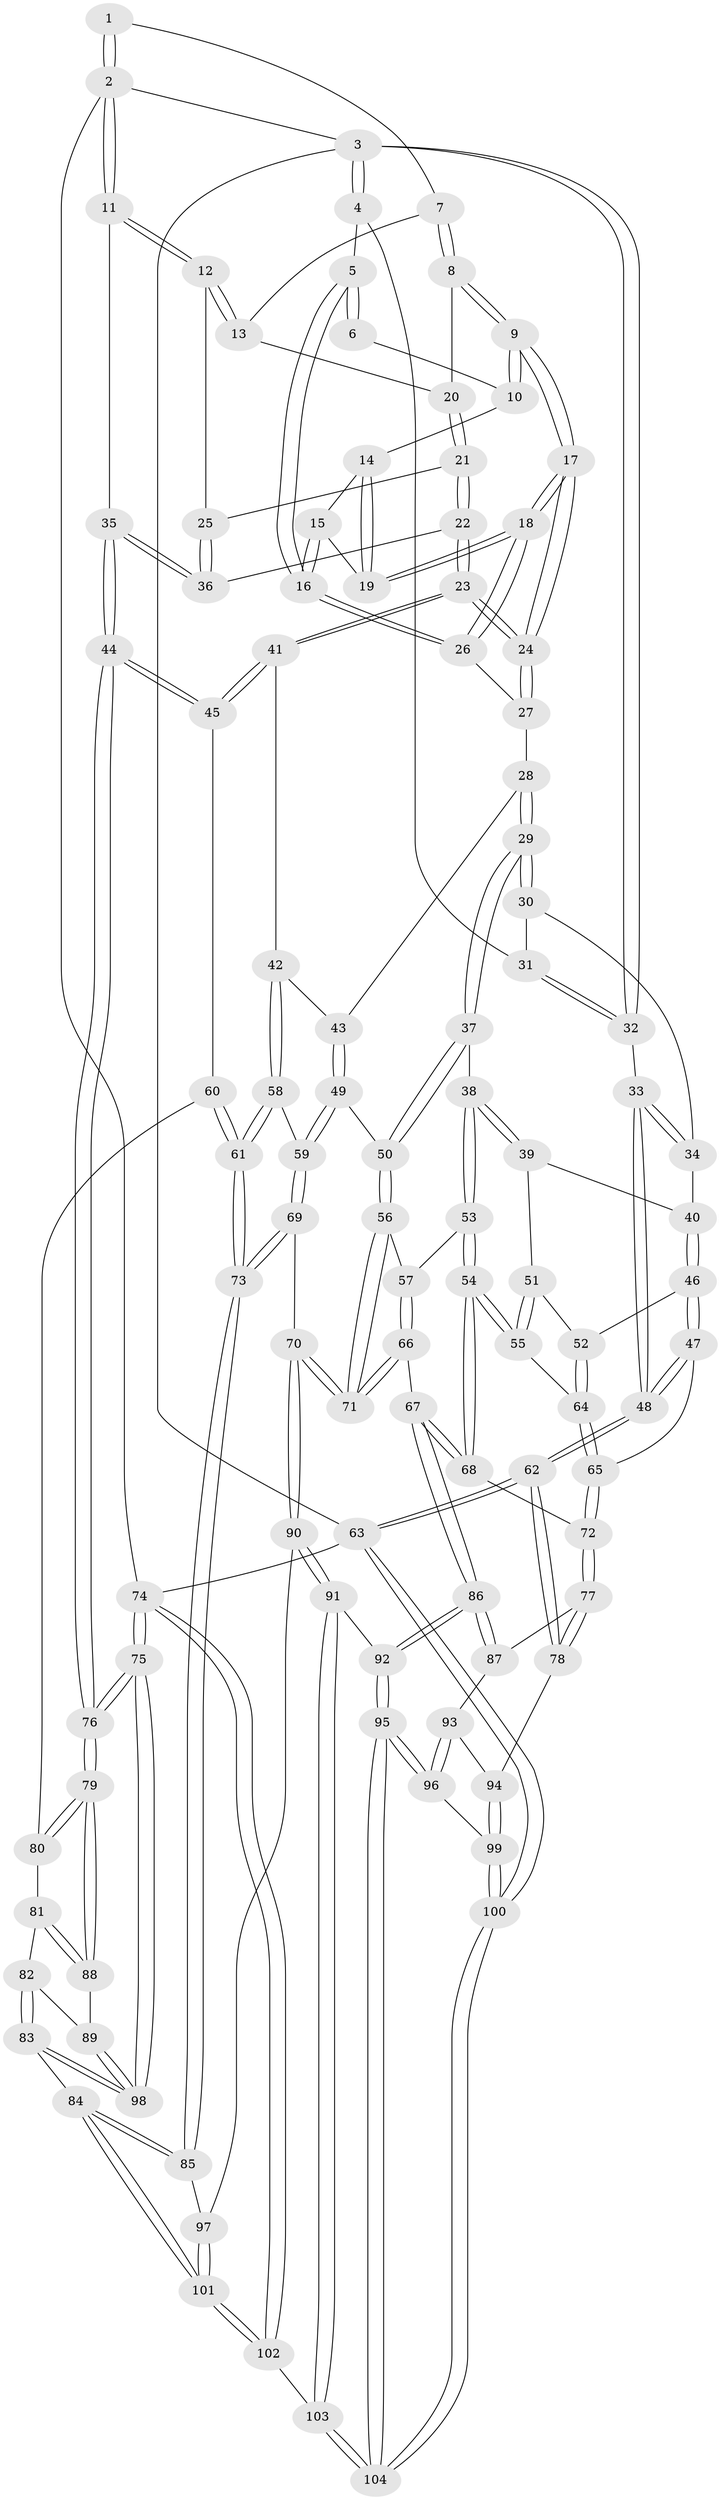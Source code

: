 // Generated by graph-tools (version 1.1) at 2025/01/03/09/25 05:01:41]
// undirected, 104 vertices, 257 edges
graph export_dot {
graph [start="1"]
  node [color=gray90,style=filled];
  1 [pos="+1+0"];
  2 [pos="+1+0"];
  3 [pos="+0+0"];
  4 [pos="+0.32682744489102133+0"];
  5 [pos="+0.37779069526947007+0"];
  6 [pos="+0.657129496163178+0"];
  7 [pos="+0.9168033925477467+0.021337986414345932"];
  8 [pos="+0.7988911350572747+0.10738503785358071"];
  9 [pos="+0.7715180876925023+0.1060497430335739"];
  10 [pos="+0.7035927706465972+0.019343222581928946"];
  11 [pos="+1+0.1666225940906432"];
  12 [pos="+0.9486880414132717+0.16830911952796715"];
  13 [pos="+0.920846709398051+0.09910221335116971"];
  14 [pos="+0.6747543471737508+0.07270326004647715"];
  15 [pos="+0.5700274830911557+0.14386623372168592"];
  16 [pos="+0.5258979566048267+0.14774954312527316"];
  17 [pos="+0.7229827588525853+0.2668815601371496"];
  18 [pos="+0.7144443635667487+0.2563859611795242"];
  19 [pos="+0.6606656023260856+0.1711329090000614"];
  20 [pos="+0.8399257533669637+0.1392292910108461"];
  21 [pos="+0.8852164109341203+0.22334248187752695"];
  22 [pos="+0.7942628655933865+0.2996102298286555"];
  23 [pos="+0.7461281101143284+0.33488093073526454"];
  24 [pos="+0.7326573225614611+0.31552575946677"];
  25 [pos="+0.8914632697198112+0.2218829030592447"];
  26 [pos="+0.5249769177721307+0.1613398297770237"];
  27 [pos="+0.503356269229399+0.2592016051279326"];
  28 [pos="+0.4606299662512203+0.29557357610827056"];
  29 [pos="+0.3425547568297608+0.3196314964799511"];
  30 [pos="+0.27124661062258587+0.030916499709690962"];
  31 [pos="+0.31931756569418945+0"];
  32 [pos="+0+0.23592568655126667"];
  33 [pos="+0+0.24380800354718432"];
  34 [pos="+0.03434016840495102+0.2295096549544911"];
  35 [pos="+1+0.4320120222713721"];
  36 [pos="+1+0.3165278161041178"];
  37 [pos="+0.33973100308282067+0.32406562151345486"];
  38 [pos="+0.29274446812155147+0.3601781330494672"];
  39 [pos="+0.2513635512682905+0.3690920518684906"];
  40 [pos="+0.17926890495094072+0.3464402854055971"];
  41 [pos="+0.7484243133498419+0.3664558215518476"];
  42 [pos="+0.7318977184639505+0.38565597528869416"];
  43 [pos="+0.5466107237842363+0.4062656904542254"];
  44 [pos="+1+0.46867869803212214"];
  45 [pos="+0.9707090468413542+0.4901865126398313"];
  46 [pos="+0.03811365597231571+0.4801086643342012"];
  47 [pos="+0+0.4910093885404182"];
  48 [pos="+0+0.4871475698314521"];
  49 [pos="+0.5052995255152741+0.49840600384891753"];
  50 [pos="+0.4753806172095745+0.5041178708493813"];
  51 [pos="+0.2435339986632236+0.3844565648101929"];
  52 [pos="+0.10948566393263269+0.50704882417043"];
  53 [pos="+0.3211310480874538+0.4885218399692054"];
  54 [pos="+0.2513274098524898+0.5868361575223213"];
  55 [pos="+0.20484178814672002+0.5378081577594092"];
  56 [pos="+0.45288759039839704+0.531303945633612"];
  57 [pos="+0.36435775488614247+0.5295427293995085"];
  58 [pos="+0.7239463991178884+0.40801961367248846"];
  59 [pos="+0.6033987831388131+0.5563362014999992"];
  60 [pos="+0.8622686343159155+0.6230305265090121"];
  61 [pos="+0.7718206213004968+0.6782367756049239"];
  62 [pos="+0+0.7457182453883604"];
  63 [pos="+0+1"];
  64 [pos="+0.14121141433536774+0.541834899463279"];
  65 [pos="+0.11879033522280115+0.6276695167443779"];
  66 [pos="+0.32398844400862303+0.6616626090475024"];
  67 [pos="+0.3087022569563717+0.665692708678287"];
  68 [pos="+0.25938880777161705+0.6214594786632816"];
  69 [pos="+0.62058756586537+0.6626412477498285"];
  70 [pos="+0.4759623170636837+0.6984686777152268"];
  71 [pos="+0.44290161887834784+0.6712985632466234"];
  72 [pos="+0.12776887753006558+0.6538842321782282"];
  73 [pos="+0.7309175019265665+0.7303309757284845"];
  74 [pos="+1+1"];
  75 [pos="+1+1"];
  76 [pos="+1+0.6892670716703664"];
  77 [pos="+0.12701629074255136+0.6559351231055073"];
  78 [pos="+0.01664470181006003+0.7507169680094053"];
  79 [pos="+1+0.7066151114571241"];
  80 [pos="+0.905314859862042+0.6661031688934557"];
  81 [pos="+0.9352039741511563+0.7045716630926931"];
  82 [pos="+0.9330646844743997+0.7086084414458722"];
  83 [pos="+0.7888562638768215+0.8188505674326189"];
  84 [pos="+0.7696377075739282+0.8105505230632312"];
  85 [pos="+0.7314761970679808+0.7334640538044475"];
  86 [pos="+0.2761515688122008+0.7484410670952936"];
  87 [pos="+0.18917866144080295+0.7380315220851466"];
  88 [pos="+1+0.7282801851987434"];
  89 [pos="+0.9113071658126096+0.7936677137880781"];
  90 [pos="+0.46053583914117646+0.8110577218978376"];
  91 [pos="+0.43075841918473623+0.8404498956122982"];
  92 [pos="+0.28024350532315784+0.7708997787803631"];
  93 [pos="+0.15578153800369954+0.7698438951007146"];
  94 [pos="+0.02289815028722295+0.7550634595988387"];
  95 [pos="+0.2209699139856336+0.9048762029503098"];
  96 [pos="+0.17242273193315255+0.8656607076478908"];
  97 [pos="+0.550930748917509+0.845955706219823"];
  98 [pos="+0.85514375263759+0.8507273799670458"];
  99 [pos="+0.09411676489107931+0.841784951162097"];
  100 [pos="+0+1"];
  101 [pos="+0.6251510996475798+1"];
  102 [pos="+0.5980206733838093+1"];
  103 [pos="+0.3452397226769634+1"];
  104 [pos="+0.27906051346970756+1"];
  1 -- 2;
  1 -- 2;
  1 -- 7;
  2 -- 3;
  2 -- 11;
  2 -- 11;
  2 -- 74;
  3 -- 4;
  3 -- 4;
  3 -- 32;
  3 -- 32;
  3 -- 63;
  4 -- 5;
  4 -- 31;
  5 -- 6;
  5 -- 6;
  5 -- 16;
  5 -- 16;
  6 -- 10;
  7 -- 8;
  7 -- 8;
  7 -- 13;
  8 -- 9;
  8 -- 9;
  8 -- 20;
  9 -- 10;
  9 -- 10;
  9 -- 17;
  9 -- 17;
  10 -- 14;
  11 -- 12;
  11 -- 12;
  11 -- 35;
  12 -- 13;
  12 -- 13;
  12 -- 25;
  13 -- 20;
  14 -- 15;
  14 -- 19;
  14 -- 19;
  15 -- 16;
  15 -- 16;
  15 -- 19;
  16 -- 26;
  16 -- 26;
  17 -- 18;
  17 -- 18;
  17 -- 24;
  17 -- 24;
  18 -- 19;
  18 -- 19;
  18 -- 26;
  18 -- 26;
  20 -- 21;
  20 -- 21;
  21 -- 22;
  21 -- 22;
  21 -- 25;
  22 -- 23;
  22 -- 23;
  22 -- 36;
  23 -- 24;
  23 -- 24;
  23 -- 41;
  23 -- 41;
  24 -- 27;
  24 -- 27;
  25 -- 36;
  25 -- 36;
  26 -- 27;
  27 -- 28;
  28 -- 29;
  28 -- 29;
  28 -- 43;
  29 -- 30;
  29 -- 30;
  29 -- 37;
  29 -- 37;
  30 -- 31;
  30 -- 34;
  31 -- 32;
  31 -- 32;
  32 -- 33;
  33 -- 34;
  33 -- 34;
  33 -- 48;
  33 -- 48;
  34 -- 40;
  35 -- 36;
  35 -- 36;
  35 -- 44;
  35 -- 44;
  37 -- 38;
  37 -- 50;
  37 -- 50;
  38 -- 39;
  38 -- 39;
  38 -- 53;
  38 -- 53;
  39 -- 40;
  39 -- 51;
  40 -- 46;
  40 -- 46;
  41 -- 42;
  41 -- 45;
  41 -- 45;
  42 -- 43;
  42 -- 58;
  42 -- 58;
  43 -- 49;
  43 -- 49;
  44 -- 45;
  44 -- 45;
  44 -- 76;
  44 -- 76;
  45 -- 60;
  46 -- 47;
  46 -- 47;
  46 -- 52;
  47 -- 48;
  47 -- 48;
  47 -- 65;
  48 -- 62;
  48 -- 62;
  49 -- 50;
  49 -- 59;
  49 -- 59;
  50 -- 56;
  50 -- 56;
  51 -- 52;
  51 -- 55;
  51 -- 55;
  52 -- 64;
  52 -- 64;
  53 -- 54;
  53 -- 54;
  53 -- 57;
  54 -- 55;
  54 -- 55;
  54 -- 68;
  54 -- 68;
  55 -- 64;
  56 -- 57;
  56 -- 71;
  56 -- 71;
  57 -- 66;
  57 -- 66;
  58 -- 59;
  58 -- 61;
  58 -- 61;
  59 -- 69;
  59 -- 69;
  60 -- 61;
  60 -- 61;
  60 -- 80;
  61 -- 73;
  61 -- 73;
  62 -- 63;
  62 -- 63;
  62 -- 78;
  62 -- 78;
  63 -- 100;
  63 -- 100;
  63 -- 74;
  64 -- 65;
  64 -- 65;
  65 -- 72;
  65 -- 72;
  66 -- 67;
  66 -- 71;
  66 -- 71;
  67 -- 68;
  67 -- 68;
  67 -- 86;
  67 -- 86;
  68 -- 72;
  69 -- 70;
  69 -- 73;
  69 -- 73;
  70 -- 71;
  70 -- 71;
  70 -- 90;
  70 -- 90;
  72 -- 77;
  72 -- 77;
  73 -- 85;
  73 -- 85;
  74 -- 75;
  74 -- 75;
  74 -- 102;
  74 -- 102;
  75 -- 76;
  75 -- 76;
  75 -- 98;
  75 -- 98;
  76 -- 79;
  76 -- 79;
  77 -- 78;
  77 -- 78;
  77 -- 87;
  78 -- 94;
  79 -- 80;
  79 -- 80;
  79 -- 88;
  79 -- 88;
  80 -- 81;
  81 -- 82;
  81 -- 88;
  81 -- 88;
  82 -- 83;
  82 -- 83;
  82 -- 89;
  83 -- 84;
  83 -- 98;
  83 -- 98;
  84 -- 85;
  84 -- 85;
  84 -- 101;
  84 -- 101;
  85 -- 97;
  86 -- 87;
  86 -- 87;
  86 -- 92;
  86 -- 92;
  87 -- 93;
  88 -- 89;
  89 -- 98;
  89 -- 98;
  90 -- 91;
  90 -- 91;
  90 -- 97;
  91 -- 92;
  91 -- 103;
  91 -- 103;
  92 -- 95;
  92 -- 95;
  93 -- 94;
  93 -- 96;
  93 -- 96;
  94 -- 99;
  94 -- 99;
  95 -- 96;
  95 -- 96;
  95 -- 104;
  95 -- 104;
  96 -- 99;
  97 -- 101;
  97 -- 101;
  99 -- 100;
  99 -- 100;
  100 -- 104;
  100 -- 104;
  101 -- 102;
  101 -- 102;
  102 -- 103;
  103 -- 104;
  103 -- 104;
}
